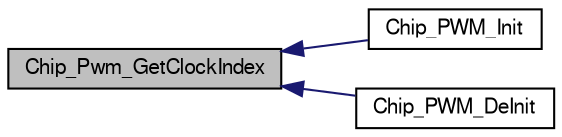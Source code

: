 digraph "Chip_Pwm_GetClockIndex"
{
  edge [fontname="FreeSans",fontsize="10",labelfontname="FreeSans",labelfontsize="10"];
  node [fontname="FreeSans",fontsize="10",shape=record];
  rankdir="LR";
  Node1 [label="Chip_Pwm_GetClockIndex",height=0.2,width=0.4,color="black", fillcolor="grey75", style="filled", fontcolor="black"];
  Node1 -> Node2 [dir="back",color="midnightblue",fontsize="10",style="solid"];
  Node2 [label="Chip_PWM_Init",height=0.2,width=0.4,color="black", fillcolor="white", style="filled",URL="$pwm__17xx__40xx_8c.html#afeb1b9bf3313d9fec98419c013b81a9e",tooltip="Initialize a pwm. "];
  Node1 -> Node3 [dir="back",color="midnightblue",fontsize="10",style="solid"];
  Node3 [label="Chip_PWM_DeInit",height=0.2,width=0.4,color="black", fillcolor="white", style="filled",URL="$pwm__17xx__40xx_8c.html#a4c08163649b23a14a5d8b2a1371e8d0e",tooltip="Shutdown a pwm. "];
}

